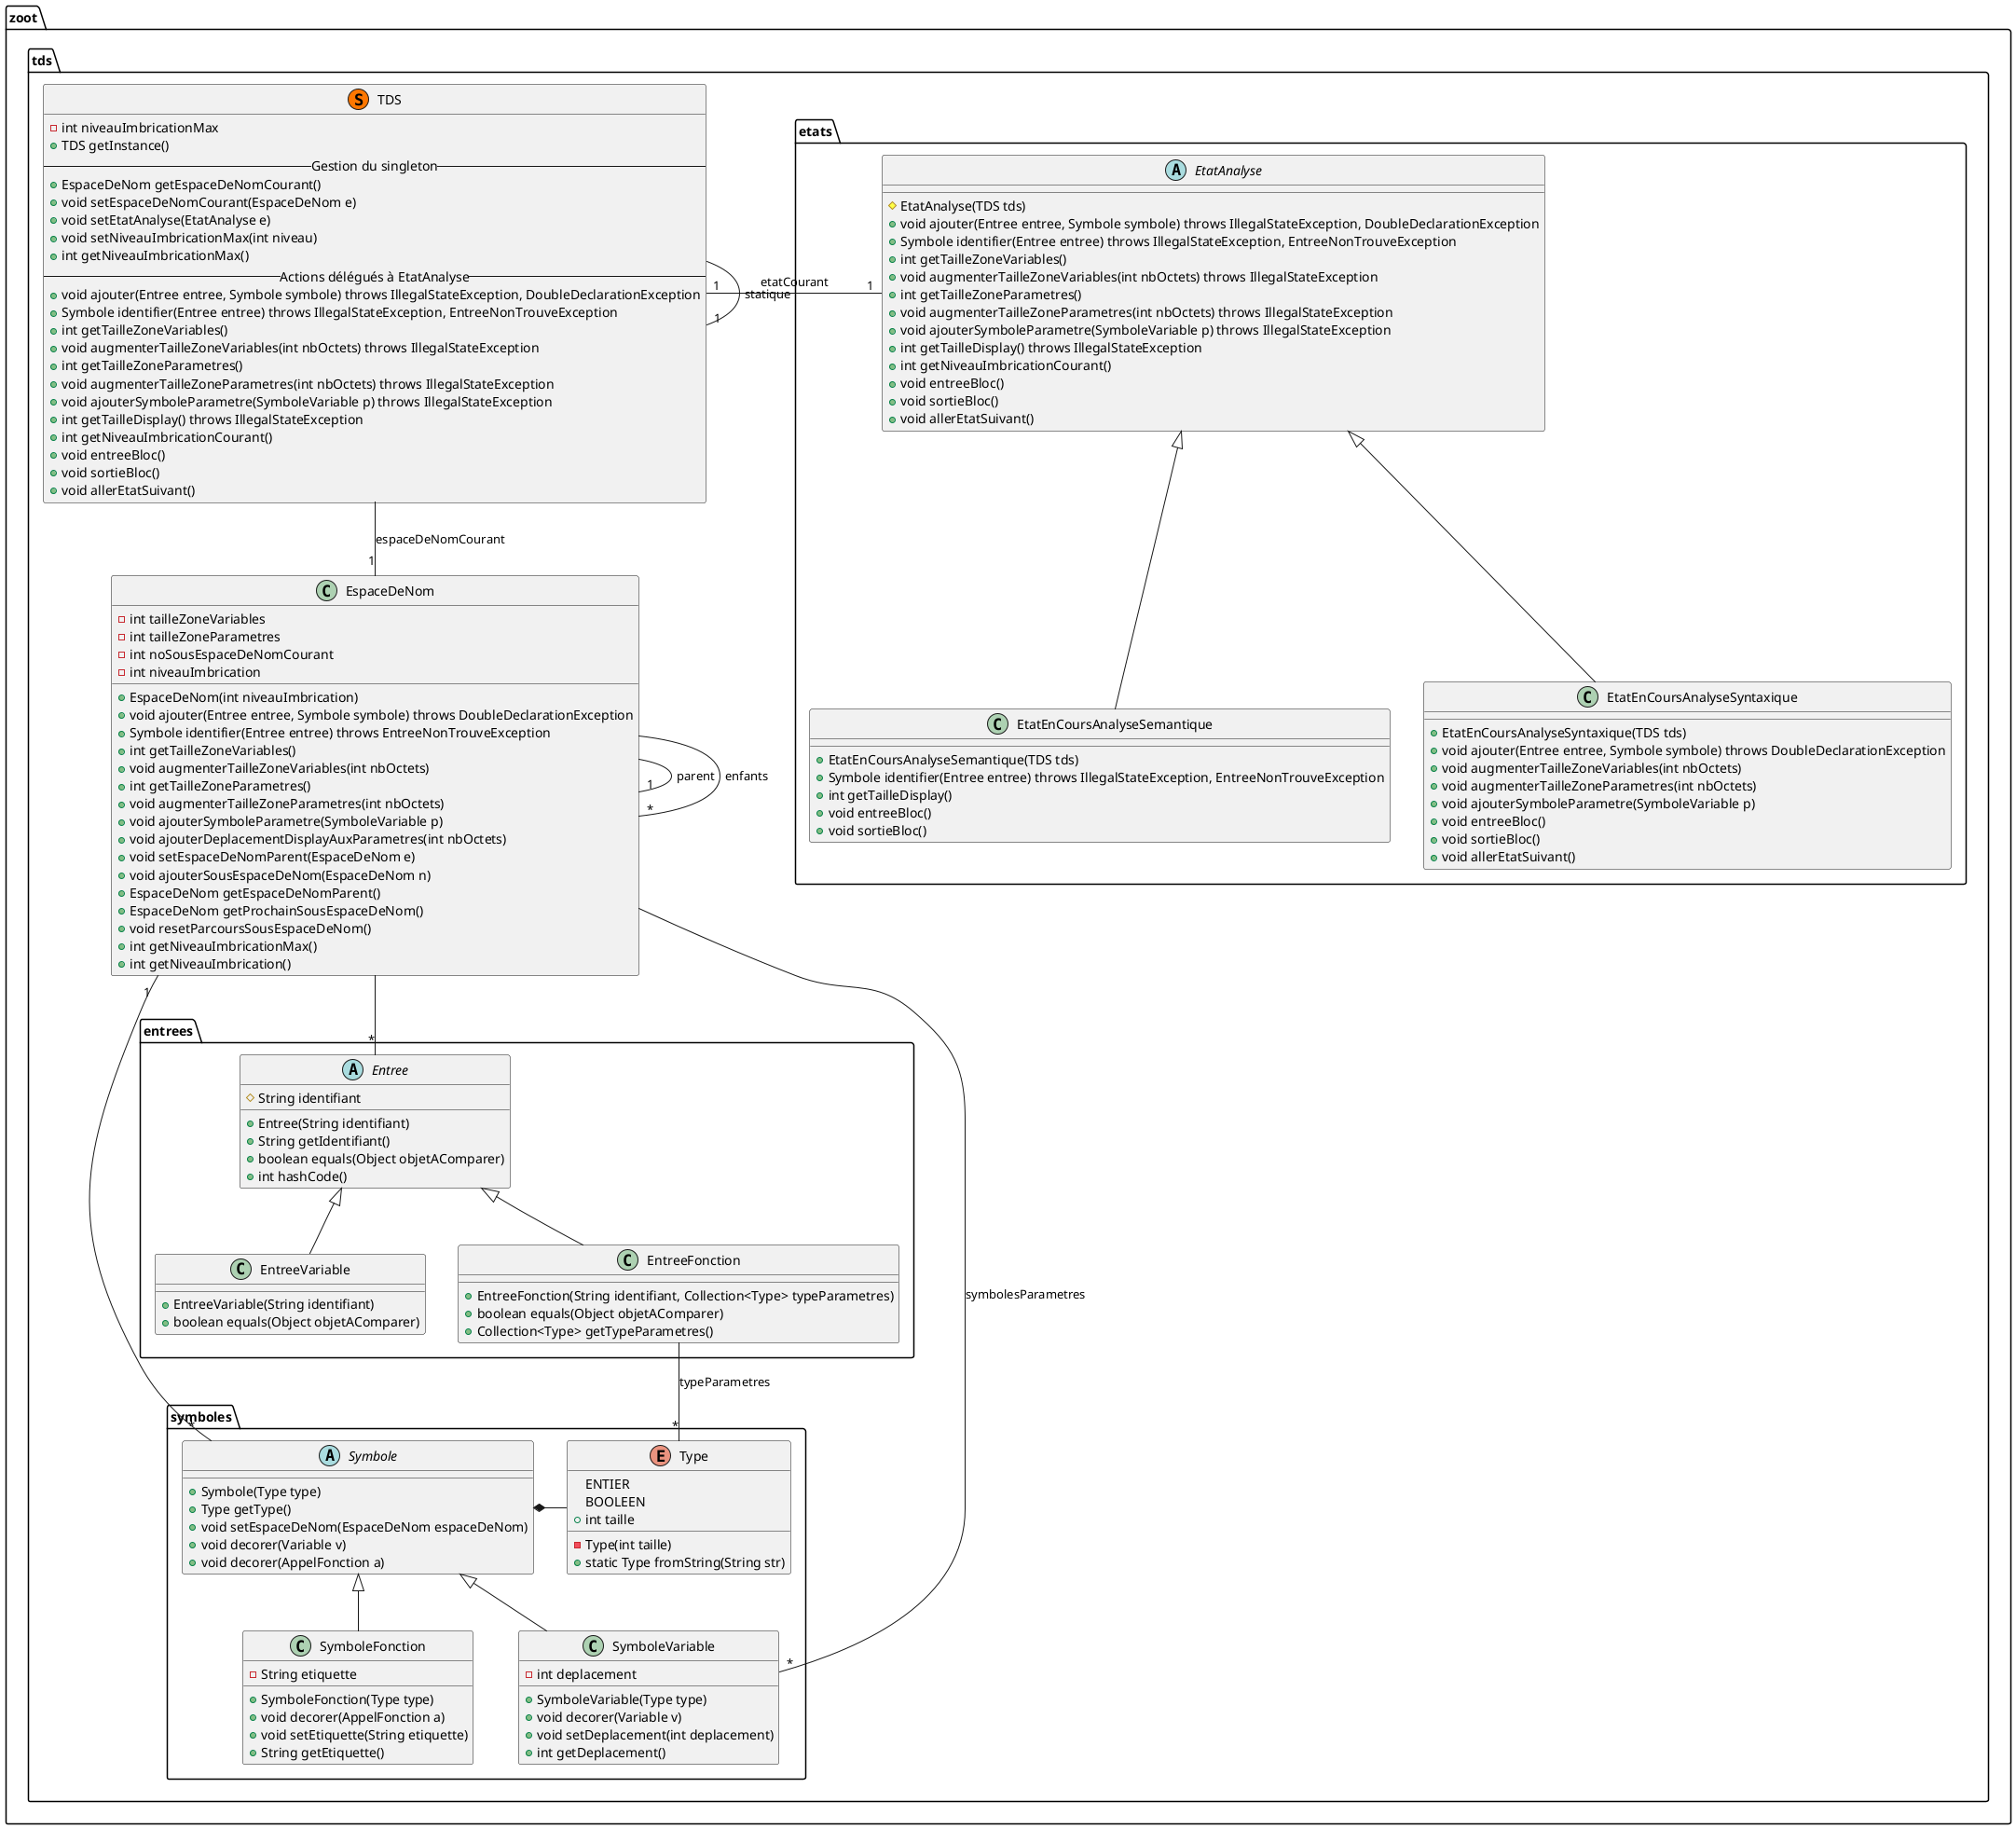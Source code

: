 @startuml "tds"

namespace zoot.tds {
  ' Includes

  ' Classes
  class TDS << (S,#FF7700) >> {
    - int niveauImbricationMax
    + TDS getInstance()
    -- Gestion du singleton --
    + EspaceDeNom getEspaceDeNomCourant()
    + void setEspaceDeNomCourant(EspaceDeNom e)
    + void setEtatAnalyse(EtatAnalyse e)
    + void setNiveauImbricationMax(int niveau)
    + int getNiveauImbricationMax()
    -- Actions délégués à EtatAnalyse --
    + void ajouter(Entree entree, Symbole symbole) throws IllegalStateException, DoubleDeclarationException
    + Symbole identifier(Entree entree) throws IllegalStateException, EntreeNonTrouveException
    + int getTailleZoneVariables()
    + void augmenterTailleZoneVariables(int nbOctets) throws IllegalStateException
    + int getTailleZoneParametres()
    + void augmenterTailleZoneParametres(int nbOctets) throws IllegalStateException
    + void ajouterSymboleParametre(SymboleVariable p) throws IllegalStateException
    + int getTailleDisplay() throws IllegalStateException
    + int getNiveauImbricationCourant()
    + void entreeBloc()
    + void sortieBloc()
    + void allerEtatSuivant()
  }

  class EspaceDeNom {
    - int tailleZoneVariables
    - int tailleZoneParametres
    - int noSousEspaceDeNomCourant
    - int niveauImbrication
    + EspaceDeNom(int niveauImbrication)
    + void ajouter(Entree entree, Symbole symbole) throws DoubleDeclarationException
    + Symbole identifier(Entree entree) throws EntreeNonTrouveException
    + int getTailleZoneVariables()
    + void augmenterTailleZoneVariables(int nbOctets)
    + int getTailleZoneParametres()
    + void augmenterTailleZoneParametres(int nbOctets)
    + void ajouterSymboleParametre(SymboleVariable p)
    + void ajouterDeplacementDisplayAuxParametres(int nbOctets)
    + void setEspaceDeNomParent(EspaceDeNom e)
    + void ajouterSousEspaceDeNom(EspaceDeNom n)
    + EspaceDeNom getEspaceDeNomParent()
    + EspaceDeNom getProchainSousEspaceDeNom()
    + void resetParcoursSousEspaceDeNom()
    + int getNiveauImbricationMax()
    + int getNiveauImbrication()
  }

  namespace etats {
    abstract EtatAnalyse {
      # EtatAnalyse(TDS tds)
      + void ajouter(Entree entree, Symbole symbole) throws IllegalStateException, DoubleDeclarationException
      + Symbole identifier(Entree entree) throws IllegalStateException, EntreeNonTrouveException
      + int getTailleZoneVariables()
      + void augmenterTailleZoneVariables(int nbOctets) throws IllegalStateException
      + int getTailleZoneParametres()
      + void augmenterTailleZoneParametres(int nbOctets) throws IllegalStateException
      + void ajouterSymboleParametre(SymboleVariable p) throws IllegalStateException
      + int getTailleDisplay() throws IllegalStateException
      + int getNiveauImbricationCourant()
      + void entreeBloc()
      + void sortieBloc()
      + void allerEtatSuivant()
    }

    class EtatEnCoursAnalyseSyntaxique {
      + EtatEnCoursAnalyseSyntaxique(TDS tds)
      + void ajouter(Entree entree, Symbole symbole) throws DoubleDeclarationException
      + void augmenterTailleZoneVariables(int nbOctets)
      + void augmenterTailleZoneParametres(int nbOctets)
      + void ajouterSymboleParametre(SymboleVariable p)
      + void entreeBloc()
      + void sortieBloc()
      + void allerEtatSuivant()
    }

    class EtatEnCoursAnalyseSemantique {
      + EtatEnCoursAnalyseSemantique(TDS tds)
      + Symbole identifier(Entree entree) throws IllegalStateException, EntreeNonTrouveException
      + int getTailleDisplay()
      + void entreeBloc()
      + void sortieBloc()
    }
  }


  namespace entrees {
    abstract class Entree {
      # String identifiant
      + Entree(String identifiant)
      + String getIdentifiant()
      + boolean equals(Object objetAComparer)
      + int hashCode()
    }

    class EntreeVariable {
      + EntreeVariable(String identifiant)
      + boolean equals(Object objetAComparer)
    }

    class EntreeFonction {
      + EntreeFonction(String identifiant, Collection<Type> typeParametres)
      + boolean equals(Object objetAComparer)
      + Collection<Type> getTypeParametres()
    }
  }

  namespace symboles {
    abstract class Symbole {
      + Symbole(Type type)
      + Type getType()
      + void setEspaceDeNom(EspaceDeNom espaceDeNom)
      + void decorer(Variable v)
      + void decorer(AppelFonction a)
    }

    class SymboleVariable {
      - int deplacement
      + SymboleVariable(Type type)
      + void decorer(Variable v)
      + void setDeplacement(int deplacement)
      + int getDeplacement()
    }

    class SymboleFonction {
      - String etiquette
      + SymboleFonction(Type type)
      + void decorer(AppelFonction a)
      + void setEtiquette(String etiquette)
      + String getEtiquette()
    }

    enum Type {
      ENTIER
      BOOLEEN
      + int taille
      - Type(int taille)
      + static Type fromString(String str)
    }
  }

  ' Relations entre les classes
  TDS --"1" TDS : statique
  TDS --"1" EspaceDeNom : espaceDeNomCourant
  TDS "1"-left-"1" EtatAnalyse : etatCourant
  EspaceDeNom --"*" Entree
  EspaceDeNom "1"--"*" Symbole
  EspaceDeNom --"*" SymboleVariable : symbolesParametres
  Symbole *-left- Type
  SymboleVariable -up-|> Symbole
  EntreeVariable -up-|> Entree
  SymboleFonction -up-|> Symbole
  EntreeFonction -up-|> Entree
  EntreeFonction --"*" Type : typeParametres
  EtatEnCoursAnalyseSemantique -up-|> EtatAnalyse
  EtatEnCoursAnalyseSyntaxique -up-|> EtatAnalyse
  EspaceDeNom --"1" EspaceDeNom : parent
  EspaceDeNom --"*" EspaceDeNom : enfants
}

@enduml
